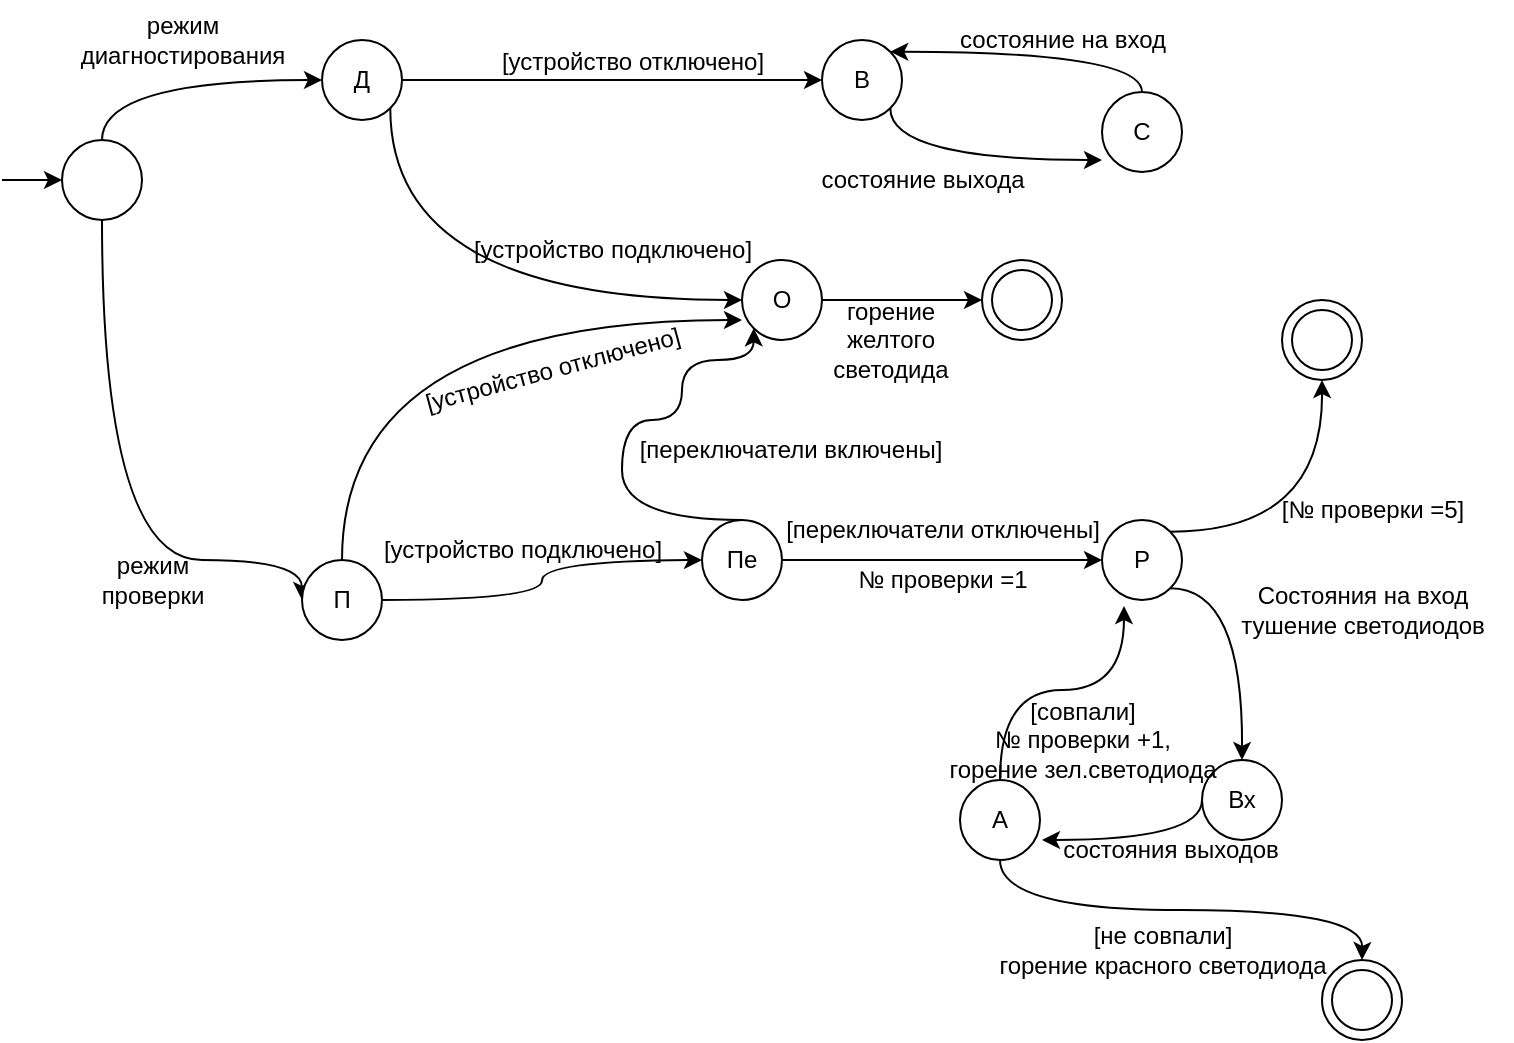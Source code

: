 <mxfile version="20.6.0" type="device" pages="2"><diagram id="O0Kj3H3sKuTg6ulVI0Y5" name="Страница 1"><mxGraphModel dx="806" dy="522" grid="1" gridSize="10" guides="1" tooltips="1" connect="1" arrows="1" fold="1" page="1" pageScale="1" pageWidth="827" pageHeight="1169" math="0" shadow="0"><root><mxCell id="0"/><mxCell id="1" parent="0"/><mxCell id="4d0Ym_d-k5MwqgBwTwwx-13" style="edgeStyle=orthogonalEdgeStyle;curved=1;rounded=0;orthogonalLoop=1;jettySize=auto;html=1;exitX=0.5;exitY=0;exitDx=0;exitDy=0;entryX=0;entryY=0.5;entryDx=0;entryDy=0;" parent="1" source="4d0Ym_d-k5MwqgBwTwwx-8" target="4d0Ym_d-k5MwqgBwTwwx-9" edge="1"><mxGeometry relative="1" as="geometry"/></mxCell><mxCell id="4d0Ym_d-k5MwqgBwTwwx-39" style="edgeStyle=orthogonalEdgeStyle;curved=1;rounded=0;orthogonalLoop=1;jettySize=auto;html=1;exitX=0.5;exitY=1;exitDx=0;exitDy=0;entryX=0;entryY=0.5;entryDx=0;entryDy=0;" parent="1" source="4d0Ym_d-k5MwqgBwTwwx-8" target="4d0Ym_d-k5MwqgBwTwwx-40" edge="1"><mxGeometry relative="1" as="geometry"><mxPoint x="140" y="330" as="targetPoint"/><Array as="points"><mxPoint x="60" y="330"/><mxPoint x="160" y="330"/></Array></mxGeometry></mxCell><mxCell id="4d0Ym_d-k5MwqgBwTwwx-8" value="" style="ellipse;whiteSpace=wrap;html=1;aspect=fixed;" parent="1" vertex="1"><mxGeometry x="40" y="120" width="40" height="40" as="geometry"/></mxCell><mxCell id="4d0Ym_d-k5MwqgBwTwwx-18" style="edgeStyle=orthogonalEdgeStyle;curved=1;rounded=0;orthogonalLoop=1;jettySize=auto;html=1;exitX=1;exitY=0.5;exitDx=0;exitDy=0;entryX=0;entryY=0.5;entryDx=0;entryDy=0;" parent="1" source="4d0Ym_d-k5MwqgBwTwwx-9" target="4d0Ym_d-k5MwqgBwTwwx-15" edge="1"><mxGeometry relative="1" as="geometry"/></mxCell><mxCell id="4d0Ym_d-k5MwqgBwTwwx-30" style="edgeStyle=orthogonalEdgeStyle;curved=1;rounded=0;orthogonalLoop=1;jettySize=auto;html=1;exitX=1;exitY=1;exitDx=0;exitDy=0;" parent="1" source="4d0Ym_d-k5MwqgBwTwwx-9" edge="1"><mxGeometry relative="1" as="geometry"><mxPoint x="380" y="200" as="targetPoint"/><Array as="points"><mxPoint x="204" y="200"/><mxPoint x="380" y="200"/></Array></mxGeometry></mxCell><mxCell id="4d0Ym_d-k5MwqgBwTwwx-9" value="Д" style="ellipse;whiteSpace=wrap;html=1;aspect=fixed;" parent="1" vertex="1"><mxGeometry x="170" y="70" width="40" height="40" as="geometry"/></mxCell><mxCell id="4d0Ym_d-k5MwqgBwTwwx-14" value="режим &lt;br&gt;диагностирования" style="text;html=1;align=center;verticalAlign=middle;resizable=0;points=[];autosize=1;strokeColor=none;fillColor=none;" parent="1" vertex="1"><mxGeometry x="35" y="50" width="130" height="40" as="geometry"/></mxCell><mxCell id="4d0Ym_d-k5MwqgBwTwwx-24" style="edgeStyle=orthogonalEdgeStyle;curved=1;rounded=0;orthogonalLoop=1;jettySize=auto;html=1;exitX=1;exitY=1;exitDx=0;exitDy=0;entryX=0;entryY=0.85;entryDx=0;entryDy=0;entryPerimeter=0;" parent="1" source="4d0Ym_d-k5MwqgBwTwwx-15" target="4d0Ym_d-k5MwqgBwTwwx-23" edge="1"><mxGeometry relative="1" as="geometry"><Array as="points"><mxPoint x="454" y="130"/></Array></mxGeometry></mxCell><mxCell id="4d0Ym_d-k5MwqgBwTwwx-15" value="В" style="ellipse;whiteSpace=wrap;html=1;aspect=fixed;" parent="1" vertex="1"><mxGeometry x="420" y="70" width="40" height="40" as="geometry"/></mxCell><mxCell id="4d0Ym_d-k5MwqgBwTwwx-21" value="[устройство отключено]" style="text;html=1;align=center;verticalAlign=middle;resizable=0;points=[];autosize=1;strokeColor=none;fillColor=none;" parent="1" vertex="1"><mxGeometry x="250" y="66" width="150" height="30" as="geometry"/></mxCell><mxCell id="4d0Ym_d-k5MwqgBwTwwx-28" style="edgeStyle=orthogonalEdgeStyle;curved=1;rounded=0;orthogonalLoop=1;jettySize=auto;html=1;exitX=0.5;exitY=0;exitDx=0;exitDy=0;entryX=1;entryY=0;entryDx=0;entryDy=0;" parent="1" source="4d0Ym_d-k5MwqgBwTwwx-23" target="4d0Ym_d-k5MwqgBwTwwx-15" edge="1"><mxGeometry relative="1" as="geometry"/></mxCell><mxCell id="4d0Ym_d-k5MwqgBwTwwx-23" value="С" style="ellipse;whiteSpace=wrap;html=1;aspect=fixed;" parent="1" vertex="1"><mxGeometry x="560" y="96" width="40" height="40" as="geometry"/></mxCell><mxCell id="4d0Ym_d-k5MwqgBwTwwx-27" value="состояние выхода" style="text;html=1;align=center;verticalAlign=middle;resizable=0;points=[];autosize=1;strokeColor=none;fillColor=none;" parent="1" vertex="1"><mxGeometry x="405" y="125" width="130" height="30" as="geometry"/></mxCell><mxCell id="4d0Ym_d-k5MwqgBwTwwx-29" value="состояние на вход" style="text;html=1;align=center;verticalAlign=middle;resizable=0;points=[];autosize=1;strokeColor=none;fillColor=none;" parent="1" vertex="1"><mxGeometry x="475" y="55" width="130" height="30" as="geometry"/></mxCell><mxCell id="4d0Ym_d-k5MwqgBwTwwx-32" style="edgeStyle=orthogonalEdgeStyle;curved=1;rounded=0;orthogonalLoop=1;jettySize=auto;html=1;exitX=1;exitY=0.5;exitDx=0;exitDy=0;" parent="1" source="4d0Ym_d-k5MwqgBwTwwx-31" edge="1"><mxGeometry relative="1" as="geometry"><mxPoint x="500" y="200" as="targetPoint"/></mxGeometry></mxCell><mxCell id="4d0Ym_d-k5MwqgBwTwwx-31" value="О" style="ellipse;whiteSpace=wrap;html=1;aspect=fixed;" parent="1" vertex="1"><mxGeometry x="380" y="180" width="40" height="40" as="geometry"/></mxCell><mxCell id="4d0Ym_d-k5MwqgBwTwwx-33" value="[устройство подключено]" style="text;html=1;align=center;verticalAlign=middle;resizable=0;points=[];autosize=1;strokeColor=none;fillColor=none;" parent="1" vertex="1"><mxGeometry x="235" y="160" width="160" height="30" as="geometry"/></mxCell><mxCell id="4d0Ym_d-k5MwqgBwTwwx-34" value="горение &lt;br&gt;желтого &lt;br&gt;светодида" style="text;html=1;align=center;verticalAlign=middle;resizable=0;points=[];autosize=1;strokeColor=none;fillColor=none;" parent="1" vertex="1"><mxGeometry x="414" y="190" width="80" height="60" as="geometry"/></mxCell><mxCell id="4d0Ym_d-k5MwqgBwTwwx-38" value="" style="group" parent="1" vertex="1" connectable="0"><mxGeometry x="500" y="180" width="40" height="40" as="geometry"/></mxCell><mxCell id="4d0Ym_d-k5MwqgBwTwwx-36" value="" style="ellipse;whiteSpace=wrap;html=1;aspect=fixed;" parent="4d0Ym_d-k5MwqgBwTwwx-38" vertex="1"><mxGeometry width="40" height="40" as="geometry"/></mxCell><mxCell id="4d0Ym_d-k5MwqgBwTwwx-37" value="" style="ellipse;whiteSpace=wrap;html=1;aspect=fixed;" parent="4d0Ym_d-k5MwqgBwTwwx-38" vertex="1"><mxGeometry x="5" y="5" width="30" height="30" as="geometry"/></mxCell><mxCell id="4d0Ym_d-k5MwqgBwTwwx-41" style="edgeStyle=orthogonalEdgeStyle;curved=1;rounded=0;orthogonalLoop=1;jettySize=auto;html=1;exitX=1;exitY=0.5;exitDx=0;exitDy=0;" parent="1" source="4d0Ym_d-k5MwqgBwTwwx-40" edge="1"><mxGeometry relative="1" as="geometry"><mxPoint x="360" y="330" as="targetPoint"/></mxGeometry></mxCell><mxCell id="4d0Ym_d-k5MwqgBwTwwx-50" style="edgeStyle=orthogonalEdgeStyle;curved=1;rounded=0;orthogonalLoop=1;jettySize=auto;html=1;exitX=0.5;exitY=0;exitDx=0;exitDy=0;entryX=0;entryY=0.75;entryDx=0;entryDy=0;entryPerimeter=0;" parent="1" source="4d0Ym_d-k5MwqgBwTwwx-40" target="4d0Ym_d-k5MwqgBwTwwx-31" edge="1"><mxGeometry relative="1" as="geometry"/></mxCell><mxCell id="4d0Ym_d-k5MwqgBwTwwx-40" value="П" style="ellipse;whiteSpace=wrap;html=1;aspect=fixed;" parent="1" vertex="1"><mxGeometry x="160" y="330" width="40" height="40" as="geometry"/></mxCell><mxCell id="4d0Ym_d-k5MwqgBwTwwx-42" value="[устройство подключено]" style="text;html=1;align=center;verticalAlign=middle;resizable=0;points=[];autosize=1;strokeColor=none;fillColor=none;" parent="1" vertex="1"><mxGeometry x="190" y="310" width="160" height="30" as="geometry"/></mxCell><mxCell id="4d0Ym_d-k5MwqgBwTwwx-43" value="режим &lt;br&gt;проверки" style="text;html=1;align=center;verticalAlign=middle;resizable=0;points=[];autosize=1;strokeColor=none;fillColor=none;" parent="1" vertex="1"><mxGeometry x="50" y="320" width="70" height="40" as="geometry"/></mxCell><mxCell id="4d0Ym_d-k5MwqgBwTwwx-47" style="edgeStyle=orthogonalEdgeStyle;curved=1;rounded=0;orthogonalLoop=1;jettySize=auto;html=1;exitX=1;exitY=0.5;exitDx=0;exitDy=0;" parent="1" source="4d0Ym_d-k5MwqgBwTwwx-46" edge="1"><mxGeometry relative="1" as="geometry"><mxPoint x="560" y="330" as="targetPoint"/></mxGeometry></mxCell><mxCell id="4d0Ym_d-k5MwqgBwTwwx-52" style="edgeStyle=orthogonalEdgeStyle;curved=1;rounded=0;orthogonalLoop=1;jettySize=auto;html=1;exitX=0.5;exitY=0;exitDx=0;exitDy=0;entryX=0;entryY=1;entryDx=0;entryDy=0;" parent="1" source="4d0Ym_d-k5MwqgBwTwwx-46" target="4d0Ym_d-k5MwqgBwTwwx-31" edge="1"><mxGeometry relative="1" as="geometry"><Array as="points"><mxPoint x="320" y="310"/><mxPoint x="320" y="260"/><mxPoint x="350" y="260"/><mxPoint x="350" y="230"/><mxPoint x="386" y="230"/></Array></mxGeometry></mxCell><mxCell id="4d0Ym_d-k5MwqgBwTwwx-46" value="Пе" style="ellipse;whiteSpace=wrap;html=1;aspect=fixed;" parent="1" vertex="1"><mxGeometry x="360" y="310" width="40" height="40" as="geometry"/></mxCell><mxCell id="4d0Ym_d-k5MwqgBwTwwx-48" value="[переключатели отключены]" style="text;html=1;align=center;verticalAlign=middle;resizable=0;points=[];autosize=1;strokeColor=none;fillColor=none;" parent="1" vertex="1"><mxGeometry x="390" y="300" width="180" height="30" as="geometry"/></mxCell><mxCell id="4d0Ym_d-k5MwqgBwTwwx-54" style="edgeStyle=orthogonalEdgeStyle;curved=1;rounded=0;orthogonalLoop=1;jettySize=auto;html=1;exitX=1;exitY=1;exitDx=0;exitDy=0;" parent="1" source="4d0Ym_d-k5MwqgBwTwwx-49" edge="1"><mxGeometry relative="1" as="geometry"><mxPoint x="630" y="430" as="targetPoint"/></mxGeometry></mxCell><mxCell id="4d0Ym_d-k5MwqgBwTwwx-72" style="edgeStyle=orthogonalEdgeStyle;curved=1;rounded=0;orthogonalLoop=1;jettySize=auto;html=1;exitX=1;exitY=0;exitDx=0;exitDy=0;" parent="1" source="4d0Ym_d-k5MwqgBwTwwx-49" edge="1"><mxGeometry relative="1" as="geometry"><mxPoint x="670" y="240" as="targetPoint"/></mxGeometry></mxCell><mxCell id="4d0Ym_d-k5MwqgBwTwwx-49" value="Р" style="ellipse;whiteSpace=wrap;html=1;aspect=fixed;" parent="1" vertex="1"><mxGeometry x="560" y="310" width="40" height="40" as="geometry"/></mxCell><mxCell id="4d0Ym_d-k5MwqgBwTwwx-51" value="[устройство отключено]" style="text;html=1;align=center;verticalAlign=middle;resizable=0;points=[];autosize=1;strokeColor=none;fillColor=none;rotation=-15;" parent="1" vertex="1"><mxGeometry x="210" y="220" width="150" height="30" as="geometry"/></mxCell><mxCell id="4d0Ym_d-k5MwqgBwTwwx-53" value="[переключатели включены]" style="text;html=1;align=center;verticalAlign=middle;resizable=0;points=[];autosize=1;strokeColor=none;fillColor=none;" parent="1" vertex="1"><mxGeometry x="319" y="260" width="170" height="30" as="geometry"/></mxCell><mxCell id="4d0Ym_d-k5MwqgBwTwwx-61" style="edgeStyle=orthogonalEdgeStyle;curved=1;rounded=0;orthogonalLoop=1;jettySize=auto;html=1;exitX=0;exitY=0.5;exitDx=0;exitDy=0;entryX=1.025;entryY=0.75;entryDx=0;entryDy=0;entryPerimeter=0;" parent="1" source="4d0Ym_d-k5MwqgBwTwwx-55" target="4d0Ym_d-k5MwqgBwTwwx-60" edge="1"><mxGeometry relative="1" as="geometry"><Array as="points"><mxPoint x="610" y="470"/></Array></mxGeometry></mxCell><mxCell id="4d0Ym_d-k5MwqgBwTwwx-55" value="Вх" style="ellipse;whiteSpace=wrap;html=1;aspect=fixed;" parent="1" vertex="1"><mxGeometry x="610" y="430" width="40" height="40" as="geometry"/></mxCell><mxCell id="4d0Ym_d-k5MwqgBwTwwx-56" value="№ проверки =1" style="text;html=1;align=center;verticalAlign=middle;resizable=0;points=[];autosize=1;strokeColor=none;fillColor=none;" parent="1" vertex="1"><mxGeometry x="425" y="325" width="110" height="30" as="geometry"/></mxCell><mxCell id="4d0Ym_d-k5MwqgBwTwwx-57" value="Состояния на вход&lt;br&gt;тушение светодиодов" style="text;html=1;align=center;verticalAlign=middle;resizable=0;points=[];autosize=1;strokeColor=none;fillColor=none;rotation=0;" parent="1" vertex="1"><mxGeometry x="615" y="335" width="150" height="40" as="geometry"/></mxCell><mxCell id="4d0Ym_d-k5MwqgBwTwwx-65" style="edgeStyle=orthogonalEdgeStyle;curved=1;rounded=0;orthogonalLoop=1;jettySize=auto;html=1;exitX=0.5;exitY=0;exitDx=0;exitDy=0;entryX=0.275;entryY=1.075;entryDx=0;entryDy=0;entryPerimeter=0;" parent="1" source="4d0Ym_d-k5MwqgBwTwwx-60" target="4d0Ym_d-k5MwqgBwTwwx-49" edge="1"><mxGeometry relative="1" as="geometry"/></mxCell><mxCell id="4d0Ym_d-k5MwqgBwTwwx-67" style="edgeStyle=orthogonalEdgeStyle;curved=1;rounded=0;orthogonalLoop=1;jettySize=auto;html=1;exitX=0.5;exitY=1;exitDx=0;exitDy=0;" parent="1" source="4d0Ym_d-k5MwqgBwTwwx-60" edge="1"><mxGeometry relative="1" as="geometry"><mxPoint x="690" y="530" as="targetPoint"/></mxGeometry></mxCell><mxCell id="4d0Ym_d-k5MwqgBwTwwx-60" value="А" style="ellipse;whiteSpace=wrap;html=1;aspect=fixed;" parent="1" vertex="1"><mxGeometry x="489" y="440" width="40" height="40" as="geometry"/></mxCell><mxCell id="4d0Ym_d-k5MwqgBwTwwx-64" value="состояния выходов" style="text;html=1;align=center;verticalAlign=middle;resizable=0;points=[];autosize=1;strokeColor=none;fillColor=none;" parent="1" vertex="1"><mxGeometry x="529" y="460" width="130" height="30" as="geometry"/></mxCell><mxCell id="4d0Ym_d-k5MwqgBwTwwx-66" value="[совпали]&lt;br&gt;№ проверки +1,&lt;br&gt;горение зел.светодиода" style="text;html=1;align=center;verticalAlign=middle;resizable=0;points=[];autosize=1;strokeColor=none;fillColor=none;" parent="1" vertex="1"><mxGeometry x="470" y="390" width="160" height="60" as="geometry"/></mxCell><mxCell id="4d0Ym_d-k5MwqgBwTwwx-68" value="" style="group" parent="1" vertex="1" connectable="0"><mxGeometry x="670" y="530" width="40" height="40" as="geometry"/></mxCell><mxCell id="4d0Ym_d-k5MwqgBwTwwx-69" value="" style="ellipse;whiteSpace=wrap;html=1;aspect=fixed;" parent="4d0Ym_d-k5MwqgBwTwwx-68" vertex="1"><mxGeometry width="40" height="40" as="geometry"/></mxCell><mxCell id="4d0Ym_d-k5MwqgBwTwwx-70" value="" style="ellipse;whiteSpace=wrap;html=1;aspect=fixed;" parent="4d0Ym_d-k5MwqgBwTwwx-68" vertex="1"><mxGeometry x="5" y="5" width="30" height="30" as="geometry"/></mxCell><mxCell id="4d0Ym_d-k5MwqgBwTwwx-71" value="[не совпали]&lt;br&gt;горение красного светодиода" style="text;html=1;align=center;verticalAlign=middle;resizable=0;points=[];autosize=1;strokeColor=none;fillColor=none;" parent="1" vertex="1"><mxGeometry x="495" y="505" width="190" height="40" as="geometry"/></mxCell><mxCell id="4d0Ym_d-k5MwqgBwTwwx-73" value="" style="group" parent="1" vertex="1" connectable="0"><mxGeometry x="650" y="200" width="40" height="40" as="geometry"/></mxCell><mxCell id="4d0Ym_d-k5MwqgBwTwwx-74" value="" style="ellipse;whiteSpace=wrap;html=1;aspect=fixed;" parent="4d0Ym_d-k5MwqgBwTwwx-73" vertex="1"><mxGeometry width="40" height="40" as="geometry"/></mxCell><mxCell id="4d0Ym_d-k5MwqgBwTwwx-75" value="" style="ellipse;whiteSpace=wrap;html=1;aspect=fixed;" parent="4d0Ym_d-k5MwqgBwTwwx-73" vertex="1"><mxGeometry x="5" y="5" width="30" height="30" as="geometry"/></mxCell><mxCell id="4d0Ym_d-k5MwqgBwTwwx-76" value="[№ проверки =5]" style="text;html=1;align=center;verticalAlign=middle;resizable=0;points=[];autosize=1;strokeColor=none;fillColor=none;" parent="1" vertex="1"><mxGeometry x="640" y="290" width="110" height="30" as="geometry"/></mxCell><mxCell id="4d0Ym_d-k5MwqgBwTwwx-79" value="" style="endArrow=classic;html=1;rounded=0;curved=1;" parent="1" edge="1"><mxGeometry width="50" height="50" relative="1" as="geometry"><mxPoint x="10" y="140" as="sourcePoint"/><mxPoint x="40" y="140" as="targetPoint"/></mxGeometry></mxCell></root></mxGraphModel></diagram><diagram id="kgm38D3iDYRcMdP5bBXZ" name="Страница 2"><mxGraphModel dx="806" dy="522" grid="1" gridSize="10" guides="1" tooltips="1" connect="1" arrows="1" fold="1" page="1" pageScale="1" pageWidth="827" pageHeight="1169" math="0" shadow="0"><root><mxCell id="0"/><mxCell id="1" parent="0"/><mxCell id="BHNk6OrCKLmg076cdG1X-3" style="edgeStyle=orthogonalEdgeStyle;rounded=0;orthogonalLoop=1;jettySize=auto;html=1;exitX=1;exitY=0.5;exitDx=0;exitDy=0;entryX=0;entryY=0.5;entryDx=0;entryDy=0;" parent="1" source="BHNk6OrCKLmg076cdG1X-1" target="BHNk6OrCKLmg076cdG1X-2" edge="1"><mxGeometry relative="1" as="geometry"/></mxCell><mxCell id="BHNk6OrCKLmg076cdG1X-1" value="" style="ellipse;whiteSpace=wrap;html=1;aspect=fixed;fillColor=#000000;" parent="1" vertex="1"><mxGeometry x="20" y="385" width="30" height="30" as="geometry"/></mxCell><mxCell id="BHNk6OrCKLmg076cdG1X-109" style="edgeStyle=orthogonalEdgeStyle;rounded=0;orthogonalLoop=1;jettySize=auto;html=1;exitX=0.5;exitY=0;exitDx=0;exitDy=0;entryX=0;entryY=0.623;entryDx=0;entryDy=0;entryPerimeter=0;fontSize=17;" parent="1" source="BHNk6OrCKLmg076cdG1X-2" target="BHNk6OrCKLmg076cdG1X-6" edge="1"><mxGeometry relative="1" as="geometry"/></mxCell><mxCell id="BHNk6OrCKLmg076cdG1X-143" style="edgeStyle=orthogonalEdgeStyle;rounded=0;orthogonalLoop=1;jettySize=auto;html=1;exitX=0.5;exitY=1;exitDx=0;exitDy=0;fontSize=17;entryX=0;entryY=0.527;entryDx=0;entryDy=0;entryPerimeter=0;" parent="1" source="BHNk6OrCKLmg076cdG1X-2" target="BHNk6OrCKLmg076cdG1X-114" edge="1"><mxGeometry relative="1" as="geometry"><mxPoint x="140" y="650" as="targetPoint"/><Array as="points"><mxPoint x="130" y="798"/></Array></mxGeometry></mxCell><mxCell id="BHNk6OrCKLmg076cdG1X-2" value="Выбор режима" style="rounded=1;whiteSpace=wrap;html=1;fillColor=#FFFFFF;" parent="1" vertex="1"><mxGeometry x="70" y="370" width="120" height="60" as="geometry"/></mxCell><mxCell id="BHNk6OrCKLmg076cdG1X-8" value="" style="group" parent="1" vertex="1" connectable="0"><mxGeometry x="220" y="50" width="550" height="300" as="geometry"/></mxCell><mxCell id="BHNk6OrCKLmg076cdG1X-6" value="[не все в нижнем&lt;br&gt;положении]&lt;br&gt;" style="rounded=1;whiteSpace=wrap;html=1;fillColor=#FFFFFF;" parent="BHNk6OrCKLmg076cdG1X-8" vertex="1"><mxGeometry width="490.0" height="300" as="geometry"/></mxCell><mxCell id="BHNk6OrCKLmg076cdG1X-7" value="" style="endArrow=none;html=1;rounded=0;exitX=0.003;exitY=0.143;exitDx=0;exitDy=0;exitPerimeter=0;entryX=0.998;entryY=0.15;entryDx=0;entryDy=0;entryPerimeter=0;" parent="BHNk6OrCKLmg076cdG1X-8" source="BHNk6OrCKLmg076cdG1X-6" target="BHNk6OrCKLmg076cdG1X-6" edge="1"><mxGeometry width="50" height="50" relative="1" as="geometry"><mxPoint x="160.517" y="170" as="sourcePoint"/><mxPoint x="202.759" y="120" as="targetPoint"/></mxGeometry></mxCell><mxCell id="BHNk6OrCKLmg076cdG1X-9" value="Проверка" style="text;html=1;strokeColor=none;fillColor=none;align=center;verticalAlign=middle;whiteSpace=wrap;rounded=0;" parent="BHNk6OrCKLmg076cdG1X-8" vertex="1"><mxGeometry x="219.655" y="10" width="50.69" height="30" as="geometry"/></mxCell><mxCell id="BHNk6OrCKLmg076cdG1X-30" style="edgeStyle=orthogonalEdgeStyle;rounded=0;orthogonalLoop=1;jettySize=auto;html=1;exitX=1;exitY=0.5;exitDx=0;exitDy=0;entryX=0.102;entryY=0.773;entryDx=0;entryDy=0;entryPerimeter=0;" parent="BHNk6OrCKLmg076cdG1X-8" source="BHNk6OrCKLmg076cdG1X-10" target="BHNk6OrCKLmg076cdG1X-6" edge="1"><mxGeometry relative="1" as="geometry"/></mxCell><mxCell id="BHNk6OrCKLmg076cdG1X-10" value="" style="ellipse;whiteSpace=wrap;html=1;aspect=fixed;fillColor=#000000;" parent="BHNk6OrCKLmg076cdG1X-8" vertex="1"><mxGeometry x="8.448" y="220" width="23.793" height="23.793" as="geometry"/></mxCell><mxCell id="BHNk6OrCKLmg076cdG1X-16" style="edgeStyle=orthogonalEdgeStyle;rounded=0;orthogonalLoop=1;jettySize=auto;html=1;exitX=0.25;exitY=0;exitDx=0;exitDy=0;entryX=0;entryY=0.5;entryDx=0;entryDy=0;" parent="BHNk6OrCKLmg076cdG1X-8" source="BHNk6OrCKLmg076cdG1X-11" target="BHNk6OrCKLmg076cdG1X-15" edge="1"><mxGeometry relative="1" as="geometry"><Array as="points"><mxPoint x="109.828" y="205"/><mxPoint x="109.828" y="80"/></Array></mxGeometry></mxCell><mxCell id="BHNk6OrCKLmg076cdG1X-19" style="edgeStyle=orthogonalEdgeStyle;rounded=0;orthogonalLoop=1;jettySize=auto;html=1;exitX=1;exitY=0.5;exitDx=0;exitDy=0;entryX=0;entryY=0.5;entryDx=0;entryDy=0;" parent="BHNk6OrCKLmg076cdG1X-8" source="BHNk6OrCKLmg076cdG1X-11" target="BHNk6OrCKLmg076cdG1X-18" edge="1"><mxGeometry relative="1" as="geometry"/></mxCell><mxCell id="BHNk6OrCKLmg076cdG1X-11" value="Проверка подключение устройства" style="rounded=1;whiteSpace=wrap;html=1;fillColor=#FFFFFF;" parent="BHNk6OrCKLmg076cdG1X-8" vertex="1"><mxGeometry x="50.69" y="205" width="101.379" height="60" as="geometry"/></mxCell><mxCell id="BHNk6OrCKLmg076cdG1X-28" style="edgeStyle=orthogonalEdgeStyle;rounded=0;orthogonalLoop=1;jettySize=auto;html=1;exitX=0.5;exitY=1;exitDx=0;exitDy=0;entryX=0.5;entryY=0;entryDx=0;entryDy=0;" parent="BHNk6OrCKLmg076cdG1X-8" source="BHNk6OrCKLmg076cdG1X-15" target="BHNk6OrCKLmg076cdG1X-18" edge="1"><mxGeometry relative="1" as="geometry"><Array as="points"><mxPoint x="177" y="170"/><mxPoint x="287" y="170"/></Array></mxGeometry></mxCell><mxCell id="BHNk6OrCKLmg076cdG1X-52" style="edgeStyle=orthogonalEdgeStyle;rounded=0;orthogonalLoop=1;jettySize=auto;html=1;exitX=1;exitY=0.5;exitDx=0;exitDy=0;entryX=0;entryY=0.5;entryDx=0;entryDy=0;" parent="BHNk6OrCKLmg076cdG1X-8" source="BHNk6OrCKLmg076cdG1X-15" target="BHNk6OrCKLmg076cdG1X-51" edge="1"><mxGeometry relative="1" as="geometry"><Array as="points"><mxPoint x="290" y="80"/><mxPoint x="290" y="110"/></Array></mxGeometry></mxCell><mxCell id="BHNk6OrCKLmg076cdG1X-15" value="Проверка состояний переключателей" style="rounded=1;whiteSpace=wrap;html=1;fillColor=#FFFFFF;" parent="BHNk6OrCKLmg076cdG1X-8" vertex="1"><mxGeometry x="126.724" y="50" width="101.379" height="60" as="geometry"/></mxCell><mxCell id="BHNk6OrCKLmg076cdG1X-17" value="[подключено]" style="text;html=1;strokeColor=none;fillColor=none;align=center;verticalAlign=middle;whiteSpace=wrap;rounded=0;" parent="BHNk6OrCKLmg076cdG1X-8" vertex="1"><mxGeometry x="40.0" y="120" width="50.69" height="30" as="geometry"/></mxCell><mxCell id="BHNk6OrCKLmg076cdG1X-26" style="edgeStyle=orthogonalEdgeStyle;rounded=0;orthogonalLoop=1;jettySize=auto;html=1;exitX=1;exitY=0.5;exitDx=0;exitDy=0;entryX=0;entryY=0.5;entryDx=0;entryDy=0;" parent="BHNk6OrCKLmg076cdG1X-8" source="BHNk6OrCKLmg076cdG1X-18" target="BHNk6OrCKLmg076cdG1X-24" edge="1"><mxGeometry relative="1" as="geometry"><Array as="points"><mxPoint x="337.931" y="240"/></Array></mxGeometry></mxCell><mxCell id="BHNk6OrCKLmg076cdG1X-18" value="Запрет" style="rounded=1;whiteSpace=wrap;html=1;fillColor=#FFFFFF;" parent="BHNk6OrCKLmg076cdG1X-8" vertex="1"><mxGeometry x="236.552" y="205" width="101.379" height="60" as="geometry"/></mxCell><mxCell id="BHNk6OrCKLmg076cdG1X-20" value="[отключено]" style="text;html=1;strokeColor=none;fillColor=none;align=center;verticalAlign=middle;whiteSpace=wrap;rounded=0;" parent="BHNk6OrCKLmg076cdG1X-8" vertex="1"><mxGeometry x="168.966" y="205" width="50.69" height="30" as="geometry"/></mxCell><mxCell id="BHNk6OrCKLmg076cdG1X-27" value="зажечь &lt;br&gt;желт. диод" style="text;html=1;strokeColor=none;fillColor=none;align=center;verticalAlign=middle;whiteSpace=wrap;rounded=0;" parent="BHNk6OrCKLmg076cdG1X-8" vertex="1"><mxGeometry x="346.379" y="210" width="67.586" height="30" as="geometry"/></mxCell><mxCell id="BHNk6OrCKLmg076cdG1X-25" value="" style="group" parent="BHNk6OrCKLmg076cdG1X-8" vertex="1" connectable="0"><mxGeometry x="419.996" y="225" width="33.793" height="40" as="geometry"/></mxCell><mxCell id="BHNk6OrCKLmg076cdG1X-24" value="" style="ellipse;whiteSpace=wrap;html=1;aspect=fixed;fillColor=#FFFFFF;" parent="BHNk6OrCKLmg076cdG1X-25" vertex="1"><mxGeometry width="31.724" height="31.724" as="geometry"/></mxCell><mxCell id="BHNk6OrCKLmg076cdG1X-23" value="" style="ellipse;whiteSpace=wrap;html=1;aspect=fixed;fillColor=#000000;container=0;" parent="BHNk6OrCKLmg076cdG1X-25" vertex="1"><mxGeometry x="3.36" y="3.36" width="25" height="25" as="geometry"/></mxCell><mxCell id="BHNk6OrCKLmg076cdG1X-51" value="Проверка переключателя проверки" style="rounded=1;whiteSpace=wrap;html=1;fillColor=#FFFFFF;" parent="BHNk6OrCKLmg076cdG1X-8" vertex="1"><mxGeometry x="310.004" y="80" width="101.379" height="60" as="geometry"/></mxCell><mxCell id="BHNk6OrCKLmg076cdG1X-55" value="[переключатель проверка]" style="text;html=1;strokeColor=none;fillColor=none;align=center;verticalAlign=middle;whiteSpace=wrap;rounded=0;" parent="BHNk6OrCKLmg076cdG1X-8" vertex="1"><mxGeometry x="411.38" y="80" width="120" height="30" as="geometry"/></mxCell><mxCell id="BHNk6OrCKLmg076cdG1X-108" value="[переключатель сброс]" style="text;html=1;strokeColor=none;fillColor=none;align=center;verticalAlign=middle;whiteSpace=wrap;rounded=0;" parent="BHNk6OrCKLmg076cdG1X-8" vertex="1"><mxGeometry x="420" y="130" width="100" height="30" as="geometry"/></mxCell><mxCell id="rWXYb56ePo1u7WKvHraV-1" value="[все в нижнем&lt;br&gt;положении]" style="text;html=1;strokeColor=none;fillColor=none;align=center;verticalAlign=middle;whiteSpace=wrap;rounded=0;" vertex="1" parent="BHNk6OrCKLmg076cdG1X-8"><mxGeometry x="233.28" y="50" width="83.45" height="30" as="geometry"/></mxCell><mxCell id="BHNk6OrCKLmg076cdG1X-31" value="" style="group" parent="1" vertex="1" connectable="0"><mxGeometry x="780" y="50" width="680" height="300" as="geometry"/></mxCell><mxCell id="BHNk6OrCKLmg076cdG1X-32" value="" style="rounded=1;whiteSpace=wrap;html=1;fillColor=#FFFFFF;" parent="BHNk6OrCKLmg076cdG1X-31" vertex="1"><mxGeometry y="-1" width="680" height="300" as="geometry"/></mxCell><mxCell id="BHNk6OrCKLmg076cdG1X-33" value="" style="endArrow=none;html=1;rounded=0;exitX=0.003;exitY=0.143;exitDx=0;exitDy=0;exitPerimeter=0;entryX=0.998;entryY=0.15;entryDx=0;entryDy=0;entryPerimeter=0;" parent="BHNk6OrCKLmg076cdG1X-31" source="BHNk6OrCKLmg076cdG1X-32" target="BHNk6OrCKLmg076cdG1X-32" edge="1"><mxGeometry width="50" height="50" relative="1" as="geometry"><mxPoint x="160.517" y="170" as="sourcePoint"/><mxPoint x="202.759" y="120" as="targetPoint"/></mxGeometry></mxCell><mxCell id="BHNk6OrCKLmg076cdG1X-34" value="Начать проверку" style="text;html=1;strokeColor=none;fillColor=none;align=center;verticalAlign=middle;whiteSpace=wrap;rounded=0;" parent="BHNk6OrCKLmg076cdG1X-31" vertex="1"><mxGeometry x="219.655" y="10" width="50.69" height="30" as="geometry"/></mxCell><mxCell id="BHNk6OrCKLmg076cdG1X-35" style="edgeStyle=orthogonalEdgeStyle;rounded=0;orthogonalLoop=1;jettySize=auto;html=1;exitX=1;exitY=0.5;exitDx=0;exitDy=0;entryX=0.102;entryY=0.773;entryDx=0;entryDy=0;entryPerimeter=0;" parent="BHNk6OrCKLmg076cdG1X-31" source="BHNk6OrCKLmg076cdG1X-36" target="BHNk6OrCKLmg076cdG1X-32" edge="1"><mxGeometry relative="1" as="geometry"/></mxCell><mxCell id="BHNk6OrCKLmg076cdG1X-36" value="" style="ellipse;whiteSpace=wrap;html=1;aspect=fixed;fillColor=#000000;" parent="BHNk6OrCKLmg076cdG1X-31" vertex="1"><mxGeometry x="8.448" y="220" width="23.793" height="23.793" as="geometry"/></mxCell><mxCell id="BHNk6OrCKLmg076cdG1X-58" style="edgeStyle=orthogonalEdgeStyle;rounded=0;orthogonalLoop=1;jettySize=auto;html=1;exitX=0.25;exitY=0;exitDx=0;exitDy=0;entryX=0;entryY=0.5;entryDx=0;entryDy=0;" parent="BHNk6OrCKLmg076cdG1X-31" source="BHNk6OrCKLmg076cdG1X-56" target="BHNk6OrCKLmg076cdG1X-57" edge="1"><mxGeometry relative="1" as="geometry"/></mxCell><mxCell id="BHNk6OrCKLmg076cdG1X-56" value="установить состояния на входах в соответствии с № проверки&amp;nbsp;" style="rounded=1;whiteSpace=wrap;html=1;fillColor=#FFFFFF;" parent="BHNk6OrCKLmg076cdG1X-31" vertex="1"><mxGeometry x="50" y="201.9" width="101.38" height="68.1" as="geometry"/></mxCell><mxCell id="rWXYb56ePo1u7WKvHraV-2" style="edgeStyle=orthogonalEdgeStyle;rounded=0;orthogonalLoop=1;jettySize=auto;html=1;exitX=1;exitY=0.5;exitDx=0;exitDy=0;" edge="1" parent="BHNk6OrCKLmg076cdG1X-31" source="BHNk6OrCKLmg076cdG1X-57" target="BHNk6OrCKLmg076cdG1X-71"><mxGeometry relative="1" as="geometry"/></mxCell><mxCell id="rWXYb56ePo1u7WKvHraV-4" style="edgeStyle=orthogonalEdgeStyle;rounded=0;orthogonalLoop=1;jettySize=auto;html=1;exitX=0.75;exitY=1;exitDx=0;exitDy=0;entryX=0;entryY=0.5;entryDx=0;entryDy=0;" edge="1" parent="BHNk6OrCKLmg076cdG1X-31" source="BHNk6OrCKLmg076cdG1X-57" target="BHNk6OrCKLmg076cdG1X-64"><mxGeometry relative="1" as="geometry"/></mxCell><mxCell id="BHNk6OrCKLmg076cdG1X-57" value="Чтение и анализ состояний с выходов" style="rounded=1;whiteSpace=wrap;html=1;fillColor=#FFFFFF;" parent="BHNk6OrCKLmg076cdG1X-31" vertex="1"><mxGeometry x="110.004" y="70" width="101.379" height="60" as="geometry"/></mxCell><mxCell id="BHNk6OrCKLmg076cdG1X-67" value="зажечь &lt;br&gt;красн.диод" style="text;html=1;strokeColor=none;fillColor=none;align=center;verticalAlign=middle;whiteSpace=wrap;rounded=0;" parent="BHNk6OrCKLmg076cdG1X-31" vertex="1"><mxGeometry x="270.349" y="201.9" width="67.586" height="30" as="geometry"/></mxCell><mxCell id="BHNk6OrCKLmg076cdG1X-63" value="" style="group" parent="BHNk6OrCKLmg076cdG1X-31" vertex="1" connectable="0"><mxGeometry x="379.996" y="215.95" width="33.793" height="40" as="geometry"/></mxCell><mxCell id="BHNk6OrCKLmg076cdG1X-64" value="" style="ellipse;whiteSpace=wrap;html=1;aspect=fixed;fillColor=#FFFFFF;" parent="BHNk6OrCKLmg076cdG1X-63" vertex="1"><mxGeometry width="31.724" height="31.724" as="geometry"/></mxCell><mxCell id="BHNk6OrCKLmg076cdG1X-65" value="" style="ellipse;whiteSpace=wrap;html=1;aspect=fixed;fillColor=#000000;container=0;" parent="BHNk6OrCKLmg076cdG1X-63" vertex="1"><mxGeometry x="3.36" y="3.36" width="25" height="25" as="geometry"/></mxCell><mxCell id="BHNk6OrCKLmg076cdG1X-71" value="Проверка № проверки" style="rounded=1;whiteSpace=wrap;html=1;fillColor=#FFFFFF;" parent="BHNk6OrCKLmg076cdG1X-31" vertex="1"><mxGeometry x="460.004" y="141.9" width="101.379" height="60" as="geometry"/></mxCell><mxCell id="BHNk6OrCKLmg076cdG1X-73" value="[не совпали] /" style="text;html=1;strokeColor=none;fillColor=none;align=center;verticalAlign=middle;whiteSpace=wrap;rounded=0;" parent="BHNk6OrCKLmg076cdG1X-31" vertex="1"><mxGeometry x="190" y="210" width="80" height="30" as="geometry"/></mxCell><mxCell id="BHNk6OrCKLmg076cdG1X-74" value="[совпали] /" style="text;html=1;strokeColor=none;fillColor=none;align=center;verticalAlign=middle;whiteSpace=wrap;rounded=0;" parent="BHNk6OrCKLmg076cdG1X-31" vertex="1"><mxGeometry x="250" y="70" width="73.1" height="30" as="geometry"/></mxCell><mxCell id="BHNk6OrCKLmg076cdG1X-75" value="зажечь зел. диод,&lt;br&gt;№ проверки +1" style="text;html=1;strokeColor=none;fillColor=none;align=center;verticalAlign=middle;whiteSpace=wrap;rounded=0;" parent="BHNk6OrCKLmg076cdG1X-31" vertex="1"><mxGeometry x="330" y="70" width="102.07" height="30" as="geometry"/></mxCell><mxCell id="BHNk6OrCKLmg076cdG1X-77" value="" style="group" parent="BHNk6OrCKLmg076cdG1X-31" vertex="1" connectable="0"><mxGeometry x="599.996" y="243.79" width="33.793" height="40" as="geometry"/></mxCell><mxCell id="BHNk6OrCKLmg076cdG1X-78" value="" style="ellipse;whiteSpace=wrap;html=1;aspect=fixed;fillColor=#FFFFFF;" parent="BHNk6OrCKLmg076cdG1X-77" vertex="1"><mxGeometry width="31.724" height="31.724" as="geometry"/></mxCell><mxCell id="BHNk6OrCKLmg076cdG1X-79" value="" style="ellipse;whiteSpace=wrap;html=1;aspect=fixed;fillColor=#000000;container=0;" parent="BHNk6OrCKLmg076cdG1X-77" vertex="1"><mxGeometry x="3.36" y="3.36" width="25" height="25" as="geometry"/></mxCell><mxCell id="BHNk6OrCKLmg076cdG1X-81" value="[№ проверки =5],&lt;br&gt;подать 0 на входы" style="text;html=1;strokeColor=none;fillColor=none;align=center;verticalAlign=middle;whiteSpace=wrap;rounded=0;" parent="BHNk6OrCKLmg076cdG1X-31" vertex="1"><mxGeometry x="510" y="216.9" width="112.07" height="30" as="geometry"/></mxCell><mxCell id="BHNk6OrCKLmg076cdG1X-142" value="зажечь диоды на входах" style="text;html=1;strokeColor=none;fillColor=none;align=center;verticalAlign=middle;whiteSpace=wrap;rounded=0;" parent="BHNk6OrCKLmg076cdG1X-31" vertex="1"><mxGeometry x="83.79" y="150" width="86.21" height="30" as="geometry"/></mxCell><mxCell id="rWXYb56ePo1u7WKvHraV-6" value="[№ проверки &amp;lt;5]" style="text;html=1;strokeColor=none;fillColor=none;align=center;verticalAlign=middle;whiteSpace=wrap;rounded=0;" vertex="1" parent="BHNk6OrCKLmg076cdG1X-31"><mxGeometry x="540" y="70.0" width="112.07" height="30" as="geometry"/></mxCell><mxCell id="BHNk6OrCKLmg076cdG1X-53" style="edgeStyle=orthogonalEdgeStyle;rounded=0;orthogonalLoop=1;jettySize=auto;html=1;exitX=1;exitY=0.5;exitDx=0;exitDy=0;" parent="1" source="BHNk6OrCKLmg076cdG1X-51" edge="1"><mxGeometry relative="1" as="geometry"><mxPoint x="777" y="160" as="targetPoint"/><Array as="points"><mxPoint x="777" y="160"/></Array></mxGeometry></mxCell><mxCell id="BHNk6OrCKLmg076cdG1X-80" style="edgeStyle=orthogonalEdgeStyle;rounded=0;orthogonalLoop=1;jettySize=auto;html=1;exitX=0.5;exitY=1;exitDx=0;exitDy=0;" parent="1" source="BHNk6OrCKLmg076cdG1X-71" edge="1"><mxGeometry relative="1" as="geometry"><mxPoint x="1380" y="310" as="targetPoint"/><Array as="points"><mxPoint x="1291" y="310"/></Array></mxGeometry></mxCell><mxCell id="BHNk6OrCKLmg076cdG1X-82" style="edgeStyle=orthogonalEdgeStyle;rounded=0;orthogonalLoop=1;jettySize=auto;html=1;exitX=0.75;exitY=0;exitDx=0;exitDy=0;entryX=0.699;entryY=0.006;entryDx=0;entryDy=0;entryPerimeter=0;" parent="1" source="BHNk6OrCKLmg076cdG1X-71" target="BHNk6OrCKLmg076cdG1X-6" edge="1"><mxGeometry relative="1" as="geometry"><mxPoint x="570" y="20" as="targetPoint"/><Array as="points"><mxPoint x="1316" y="20"/><mxPoint x="562" y="20"/></Array></mxGeometry></mxCell><mxCell id="BHNk6OrCKLmg076cdG1X-83" value="" style="group" parent="1" vertex="1" connectable="0"><mxGeometry x="370" y="400" width="550" height="300" as="geometry"/></mxCell><mxCell id="BHNk6OrCKLmg076cdG1X-84" value="&lt;div style=&quot;font-size: 17px;&quot;&gt;&lt;span style=&quot;background-color: initial;&quot;&gt;&lt;font style=&quot;font-size: 17px;&quot;&gt;exit: № проверки =1&lt;/font&gt;&lt;/span&gt;&lt;/div&gt;&lt;div style=&quot;font-size: 17px;&quot;&gt;&lt;span style=&quot;background-color: initial;&quot;&gt;&lt;font style=&quot;font-size: 17px;&quot;&gt;do: установить входы в 0&lt;/font&gt;&lt;/span&gt;&lt;/div&gt;&lt;div style=&quot;font-size: 17px;&quot;&gt;&lt;span style=&quot;background-color: initial;&quot;&gt;&lt;font style=&quot;font-size: 17px;&quot;&gt;&amp;nbsp; &amp;nbsp; &amp;nbsp; потушить все светодиоды&lt;/font&gt;&lt;/span&gt;&lt;/div&gt;" style="rounded=1;whiteSpace=wrap;html=1;fillColor=#FFFFFF;align=left;" parent="BHNk6OrCKLmg076cdG1X-83" vertex="1"><mxGeometry x="220" width="320" height="200" as="geometry"/></mxCell><mxCell id="BHNk6OrCKLmg076cdG1X-85" value="" style="endArrow=none;html=1;rounded=0;exitX=0.003;exitY=0.143;exitDx=0;exitDy=0;exitPerimeter=0;entryX=0.998;entryY=0.15;entryDx=0;entryDy=0;entryPerimeter=0;" parent="BHNk6OrCKLmg076cdG1X-83" source="BHNk6OrCKLmg076cdG1X-84" target="BHNk6OrCKLmg076cdG1X-84" edge="1"><mxGeometry width="50" height="50" relative="1" as="geometry"><mxPoint x="160.517" y="170" as="sourcePoint"/><mxPoint x="202.759" y="120" as="targetPoint"/></mxGeometry></mxCell><mxCell id="BHNk6OrCKLmg076cdG1X-86" value="Сброс" style="text;html=1;strokeColor=none;fillColor=none;align=center;verticalAlign=middle;whiteSpace=wrap;rounded=0;" parent="BHNk6OrCKLmg076cdG1X-83" vertex="1"><mxGeometry x="354.655" width="50.69" height="30" as="geometry"/></mxCell><mxCell id="BHNk6OrCKLmg076cdG1X-148" value="[режим диагностики]" style="text;html=1;align=center;verticalAlign=middle;resizable=0;points=[];autosize=1;strokeColor=none;fillColor=none;fontSize=17;" parent="BHNk6OrCKLmg076cdG1X-83" vertex="1"><mxGeometry x="26" y="135" width="190" height="30" as="geometry"/></mxCell><mxCell id="BHNk6OrCKLmg076cdG1X-107" style="edgeStyle=orthogonalEdgeStyle;rounded=0;orthogonalLoop=1;jettySize=auto;html=1;exitX=0.5;exitY=1;exitDx=0;exitDy=0;fontSize=17;" parent="1" source="BHNk6OrCKLmg076cdG1X-51" edge="1"><mxGeometry relative="1" as="geometry"><mxPoint x="760" y="400" as="targetPoint"/><Array as="points"><mxPoint x="581" y="210"/><mxPoint x="760" y="210"/><mxPoint x="760" y="400"/></Array></mxGeometry></mxCell><mxCell id="BHNk6OrCKLmg076cdG1X-110" style="edgeStyle=orthogonalEdgeStyle;rounded=0;orthogonalLoop=1;jettySize=auto;html=1;exitX=0.25;exitY=0;exitDx=0;exitDy=0;fontSize=17;" parent="1" source="BHNk6OrCKLmg076cdG1X-84" edge="1"><mxGeometry relative="1" as="geometry"><mxPoint x="650" y="350" as="targetPoint"/></mxGeometry></mxCell><mxCell id="BHNk6OrCKLmg076cdG1X-111" value="[начать проверку]" style="text;html=1;strokeColor=none;fillColor=none;align=center;verticalAlign=middle;whiteSpace=wrap;rounded=0;" parent="1" vertex="1"><mxGeometry x="540" y="355" width="120" height="30" as="geometry"/></mxCell><mxCell id="BHNk6OrCKLmg076cdG1X-112" value="[режим проверки]" style="text;html=1;align=center;verticalAlign=middle;resizable=0;points=[];autosize=1;strokeColor=none;fillColor=none;fontSize=17;" parent="1" vertex="1"><mxGeometry x="60" y="210" width="160" height="30" as="geometry"/></mxCell><mxCell id="BHNk6OrCKLmg076cdG1X-113" value="" style="group" parent="1" vertex="1" connectable="0"><mxGeometry x="210" y="640" width="550" height="300" as="geometry"/></mxCell><mxCell id="BHNk6OrCKLmg076cdG1X-114" value="" style="rounded=1;whiteSpace=wrap;html=1;fillColor=#FFFFFF;" parent="BHNk6OrCKLmg076cdG1X-113" vertex="1"><mxGeometry width="490.0" height="300" as="geometry"/></mxCell><mxCell id="BHNk6OrCKLmg076cdG1X-115" value="" style="endArrow=none;html=1;rounded=0;exitX=0.003;exitY=0.143;exitDx=0;exitDy=0;exitPerimeter=0;entryX=0.998;entryY=0.15;entryDx=0;entryDy=0;entryPerimeter=0;" parent="BHNk6OrCKLmg076cdG1X-113" source="BHNk6OrCKLmg076cdG1X-114" target="BHNk6OrCKLmg076cdG1X-114" edge="1"><mxGeometry width="50" height="50" relative="1" as="geometry"><mxPoint x="160.517" y="170" as="sourcePoint"/><mxPoint x="202.759" y="120" as="targetPoint"/></mxGeometry></mxCell><mxCell id="BHNk6OrCKLmg076cdG1X-116" value="Диагностика" style="text;html=1;strokeColor=none;fillColor=none;align=center;verticalAlign=middle;whiteSpace=wrap;rounded=0;" parent="BHNk6OrCKLmg076cdG1X-113" vertex="1"><mxGeometry x="219.655" y="10" width="50.69" height="30" as="geometry"/></mxCell><mxCell id="BHNk6OrCKLmg076cdG1X-117" style="edgeStyle=orthogonalEdgeStyle;rounded=0;orthogonalLoop=1;jettySize=auto;html=1;exitX=1;exitY=0.5;exitDx=0;exitDy=0;entryX=0.102;entryY=0.773;entryDx=0;entryDy=0;entryPerimeter=0;" parent="BHNk6OrCKLmg076cdG1X-113" source="BHNk6OrCKLmg076cdG1X-118" target="BHNk6OrCKLmg076cdG1X-114" edge="1"><mxGeometry relative="1" as="geometry"/></mxCell><mxCell id="BHNk6OrCKLmg076cdG1X-118" value="" style="ellipse;whiteSpace=wrap;html=1;aspect=fixed;fillColor=#000000;" parent="BHNk6OrCKLmg076cdG1X-113" vertex="1"><mxGeometry x="8.448" y="220" width="23.793" height="23.793" as="geometry"/></mxCell><mxCell id="BHNk6OrCKLmg076cdG1X-119" style="edgeStyle=orthogonalEdgeStyle;rounded=0;orthogonalLoop=1;jettySize=auto;html=1;exitX=0.25;exitY=0;exitDx=0;exitDy=0;entryX=0;entryY=0.5;entryDx=0;entryDy=0;" parent="BHNk6OrCKLmg076cdG1X-113" source="BHNk6OrCKLmg076cdG1X-121" target="BHNk6OrCKLmg076cdG1X-124" edge="1"><mxGeometry relative="1" as="geometry"><Array as="points"><mxPoint x="110" y="205"/><mxPoint x="110" y="95"/></Array></mxGeometry></mxCell><mxCell id="BHNk6OrCKLmg076cdG1X-120" style="edgeStyle=orthogonalEdgeStyle;rounded=0;orthogonalLoop=1;jettySize=auto;html=1;exitX=1;exitY=0.5;exitDx=0;exitDy=0;entryX=0;entryY=0.5;entryDx=0;entryDy=0;" parent="BHNk6OrCKLmg076cdG1X-113" source="BHNk6OrCKLmg076cdG1X-121" target="BHNk6OrCKLmg076cdG1X-127" edge="1"><mxGeometry relative="1" as="geometry"/></mxCell><mxCell id="BHNk6OrCKLmg076cdG1X-121" value="Проверка подключение устройства" style="rounded=1;whiteSpace=wrap;html=1;fillColor=#FFFFFF;" parent="BHNk6OrCKLmg076cdG1X-113" vertex="1"><mxGeometry x="50.69" y="205" width="101.379" height="60" as="geometry"/></mxCell><mxCell id="rWXYb56ePo1u7WKvHraV-7" style="edgeStyle=orthogonalEdgeStyle;rounded=0;orthogonalLoop=1;jettySize=auto;html=1;exitX=1;exitY=0.5;exitDx=0;exitDy=0;entryX=0;entryY=0.5;entryDx=0;entryDy=0;" edge="1" parent="BHNk6OrCKLmg076cdG1X-113" source="BHNk6OrCKLmg076cdG1X-124" target="BHNk6OrCKLmg076cdG1X-138"><mxGeometry relative="1" as="geometry"><Array as="points"><mxPoint x="313" y="110"/><mxPoint x="377" y="110"/></Array></mxGeometry></mxCell><mxCell id="BHNk6OrCKLmg076cdG1X-124" value="Проверка состояний переключателей установка состояний входов" style="rounded=1;whiteSpace=wrap;html=1;fillColor=#FFFFFF;" parent="BHNk6OrCKLmg076cdG1X-113" vertex="1"><mxGeometry x="160" y="50" width="153.28" height="90" as="geometry"/></mxCell><mxCell id="BHNk6OrCKLmg076cdG1X-125" value="[подключено]" style="text;html=1;strokeColor=none;fillColor=none;align=center;verticalAlign=middle;whiteSpace=wrap;rounded=0;" parent="BHNk6OrCKLmg076cdG1X-113" vertex="1"><mxGeometry x="168.97" y="205" width="50.69" height="30" as="geometry"/></mxCell><mxCell id="BHNk6OrCKLmg076cdG1X-126" style="edgeStyle=orthogonalEdgeStyle;rounded=0;orthogonalLoop=1;jettySize=auto;html=1;exitX=1;exitY=0.5;exitDx=0;exitDy=0;entryX=0;entryY=0.5;entryDx=0;entryDy=0;" parent="BHNk6OrCKLmg076cdG1X-113" source="BHNk6OrCKLmg076cdG1X-127" target="BHNk6OrCKLmg076cdG1X-131" edge="1"><mxGeometry relative="1" as="geometry"><Array as="points"><mxPoint x="337.931" y="240"/></Array></mxGeometry></mxCell><mxCell id="BHNk6OrCKLmg076cdG1X-127" value="Запрет" style="rounded=1;whiteSpace=wrap;html=1;fillColor=#FFFFFF;" parent="BHNk6OrCKLmg076cdG1X-113" vertex="1"><mxGeometry x="236.552" y="205" width="101.379" height="60" as="geometry"/></mxCell><mxCell id="BHNk6OrCKLmg076cdG1X-128" value="[отключено]" style="text;html=1;strokeColor=none;fillColor=none;align=center;verticalAlign=middle;whiteSpace=wrap;rounded=0;" parent="BHNk6OrCKLmg076cdG1X-113" vertex="1"><mxGeometry x="50.686" y="135" width="50.69" height="30" as="geometry"/></mxCell><mxCell id="BHNk6OrCKLmg076cdG1X-129" value="зажечь &lt;br&gt;желт. диод" style="text;html=1;strokeColor=none;fillColor=none;align=center;verticalAlign=middle;whiteSpace=wrap;rounded=0;" parent="BHNk6OrCKLmg076cdG1X-113" vertex="1"><mxGeometry x="346.379" y="210" width="67.586" height="30" as="geometry"/></mxCell><mxCell id="BHNk6OrCKLmg076cdG1X-130" value="" style="group" parent="BHNk6OrCKLmg076cdG1X-113" vertex="1" connectable="0"><mxGeometry x="419.996" y="225" width="33.793" height="40" as="geometry"/></mxCell><mxCell id="BHNk6OrCKLmg076cdG1X-131" value="" style="ellipse;whiteSpace=wrap;html=1;aspect=fixed;fillColor=#FFFFFF;" parent="BHNk6OrCKLmg076cdG1X-130" vertex="1"><mxGeometry width="31.724" height="31.724" as="geometry"/></mxCell><mxCell id="BHNk6OrCKLmg076cdG1X-132" value="" style="ellipse;whiteSpace=wrap;html=1;aspect=fixed;fillColor=#000000;container=0;" parent="BHNk6OrCKLmg076cdG1X-130" vertex="1"><mxGeometry x="3.36" y="3.36" width="25" height="25" as="geometry"/></mxCell><mxCell id="BHNk6OrCKLmg076cdG1X-137" value="" style="group" parent="BHNk6OrCKLmg076cdG1X-113" vertex="1" connectable="0"><mxGeometry x="439.996" y="95" width="33.793" height="40" as="geometry"/></mxCell><mxCell id="BHNk6OrCKLmg076cdG1X-138" value="" style="ellipse;whiteSpace=wrap;html=1;aspect=fixed;fillColor=#FFFFFF;" parent="BHNk6OrCKLmg076cdG1X-137" vertex="1"><mxGeometry width="31.724" height="31.724" as="geometry"/></mxCell><mxCell id="BHNk6OrCKLmg076cdG1X-139" value="" style="ellipse;whiteSpace=wrap;html=1;aspect=fixed;fillColor=#000000;container=0;" parent="BHNk6OrCKLmg076cdG1X-137" vertex="1"><mxGeometry x="3.36" y="3.36" width="25" height="25" as="geometry"/></mxCell><mxCell id="BHNk6OrCKLmg076cdG1X-141" value="Зажечь диод на входе,&lt;br&gt;№ проверки =1" style="text;html=1;strokeColor=none;fillColor=none;align=center;verticalAlign=middle;whiteSpace=wrap;rounded=0;" parent="BHNk6OrCKLmg076cdG1X-113" vertex="1"><mxGeometry x="372.41" y="60" width="97.59" height="30" as="geometry"/></mxCell><mxCell id="BHNk6OrCKLmg076cdG1X-144" value="[режим диагностики]" style="text;html=1;align=center;verticalAlign=middle;resizable=0;points=[];autosize=1;strokeColor=none;fillColor=none;fontSize=17;" parent="1" vertex="1"><mxGeometry x="115" y="585" width="190" height="30" as="geometry"/></mxCell><mxCell id="BHNk6OrCKLmg076cdG1X-145" style="edgeStyle=orthogonalEdgeStyle;rounded=0;orthogonalLoop=1;jettySize=auto;html=1;exitX=0.25;exitY=0;exitDx=0;exitDy=0;entryX=0.239;entryY=1;entryDx=0;entryDy=0;entryPerimeter=0;fontSize=17;" parent="1" source="BHNk6OrCKLmg076cdG1X-114" target="BHNk6OrCKLmg076cdG1X-6" edge="1"><mxGeometry relative="1" as="geometry"/></mxCell><mxCell id="BHNk6OrCKLmg076cdG1X-146" value="[режим проверки]" style="text;html=1;align=center;verticalAlign=middle;resizable=0;points=[];autosize=1;strokeColor=none;fillColor=none;fontSize=17;" parent="1" vertex="1"><mxGeometry x="180" y="460" width="160" height="30" as="geometry"/></mxCell><mxCell id="BHNk6OrCKLmg076cdG1X-147" style="edgeStyle=orthogonalEdgeStyle;rounded=0;orthogonalLoop=1;jettySize=auto;html=1;exitX=0.5;exitY=1;exitDx=0;exitDy=0;fontSize=17;entryX=0.527;entryY=0.003;entryDx=0;entryDy=0;entryPerimeter=0;" parent="1" source="BHNk6OrCKLmg076cdG1X-6" target="BHNk6OrCKLmg076cdG1X-114" edge="1"><mxGeometry relative="1" as="geometry"><mxPoint x="460" y="580" as="targetPoint"/></mxGeometry></mxCell></root></mxGraphModel></diagram></mxfile>